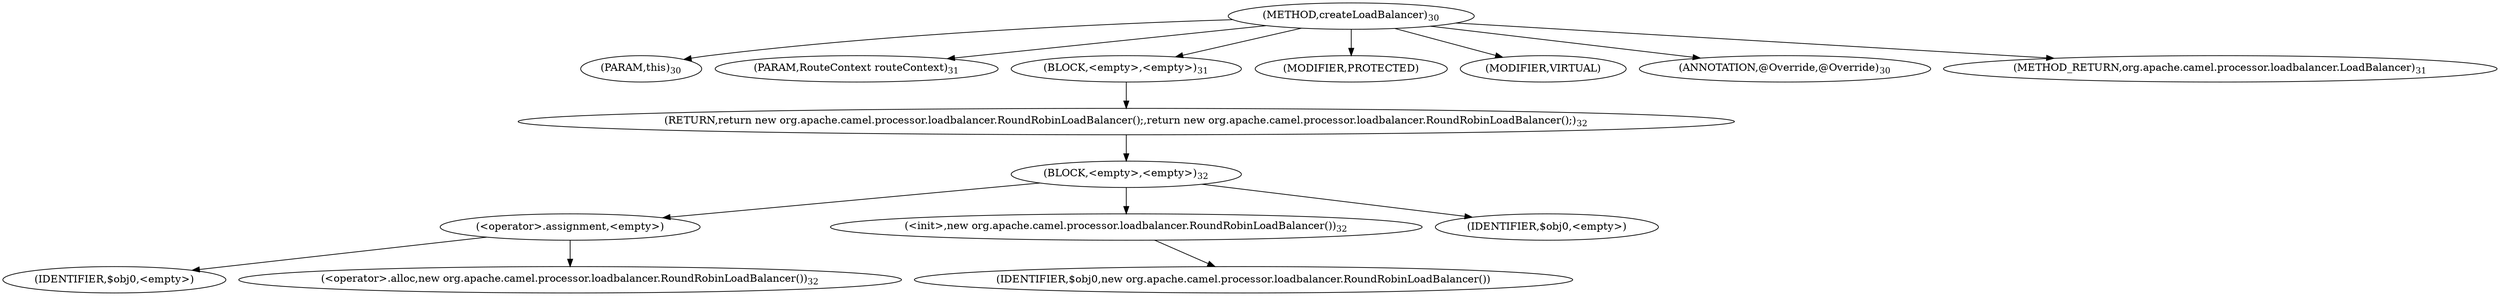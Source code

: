 digraph "createLoadBalancer" {  
"7" [label = <(METHOD,createLoadBalancer)<SUB>30</SUB>> ]
"8" [label = <(PARAM,this)<SUB>30</SUB>> ]
"9" [label = <(PARAM,RouteContext routeContext)<SUB>31</SUB>> ]
"10" [label = <(BLOCK,&lt;empty&gt;,&lt;empty&gt;)<SUB>31</SUB>> ]
"11" [label = <(RETURN,return new org.apache.camel.processor.loadbalancer.RoundRobinLoadBalancer();,return new org.apache.camel.processor.loadbalancer.RoundRobinLoadBalancer();)<SUB>32</SUB>> ]
"12" [label = <(BLOCK,&lt;empty&gt;,&lt;empty&gt;)<SUB>32</SUB>> ]
"13" [label = <(&lt;operator&gt;.assignment,&lt;empty&gt;)> ]
"14" [label = <(IDENTIFIER,$obj0,&lt;empty&gt;)> ]
"15" [label = <(&lt;operator&gt;.alloc,new org.apache.camel.processor.loadbalancer.RoundRobinLoadBalancer())<SUB>32</SUB>> ]
"16" [label = <(&lt;init&gt;,new org.apache.camel.processor.loadbalancer.RoundRobinLoadBalancer())<SUB>32</SUB>> ]
"17" [label = <(IDENTIFIER,$obj0,new org.apache.camel.processor.loadbalancer.RoundRobinLoadBalancer())> ]
"18" [label = <(IDENTIFIER,$obj0,&lt;empty&gt;)> ]
"19" [label = <(MODIFIER,PROTECTED)> ]
"20" [label = <(MODIFIER,VIRTUAL)> ]
"21" [label = <(ANNOTATION,@Override,@Override)<SUB>30</SUB>> ]
"22" [label = <(METHOD_RETURN,org.apache.camel.processor.loadbalancer.LoadBalancer)<SUB>31</SUB>> ]
  "7" -> "8" 
  "7" -> "9" 
  "7" -> "10" 
  "7" -> "19" 
  "7" -> "20" 
  "7" -> "21" 
  "7" -> "22" 
  "10" -> "11" 
  "11" -> "12" 
  "12" -> "13" 
  "12" -> "16" 
  "12" -> "18" 
  "13" -> "14" 
  "13" -> "15" 
  "16" -> "17" 
}
